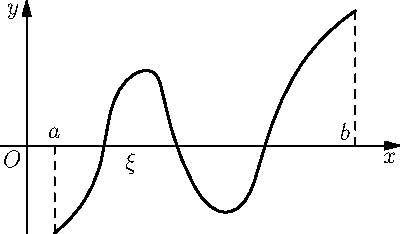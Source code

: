size(200);
import graph;
path p=(16,-50)..controls(22.228521478,-45.2480057463)and(27.6338648344,-39.5048284301)..(32,-33)
..controls(36.5190721133,-26.2673204915)and(39.8582744456,-18.820130834)..(42,-11)
..controls(44.696601997,-1.15383629342)and(45.4484954906,9.11644598966)..(48,19)
..controls(50.2663900099,27.7791293293)and(54.1997266664,36.4332033624)..(62,41)
..controls(65.128177681,42.8314424001)and(68.8957515614,43.7597178349)..(72,42)
..controls(75.1215928396,40.2304500745)and(76.17267366,36.5104863049)..(77,33)
..controls(78.8918621163,24.9725074272)and(80.7207923838,16.926747187)..(83,9)
..controls(86.3995717371,-2.82320799244)and(90.8008726313,-14.3691093744)..(97,-25)
..controls(101.150332346,-32.1174096949)and(107.093061599,-38.8754529949)..(115,-38)
..controls(123.063391453,-37.1072245871)and(127.325610477,-28.9575864661)..(130,-21)
..controls(132.55331992,-13.4026534406)and(134.620246366,-5.65309540372)..(137,2)
..controls(142.168459114,18.6213469038)and(148.847528327,34.8465604108)..(159,49)
  ..controls(166.896312468,60.0081549692)and(176.721640935,69.4946790059)..(188,77);
draw(p,linewidth(1));
real l=length(p);
pair P=point(p,0);
pair Q=point(p,l);
pair R=point(p,0.3l);
draw(P--(P.x,0),dashed);
draw(Q--(Q.x,0),dashed);
label("$a$",P.x,N);
label("$b$",Q.x,NW);
label("$\xi$",R.x,S);
label("$O$",(0,0),SW);
xlimits(-10,Q.x+20);
axes("$x$","$y$",Arrow());
